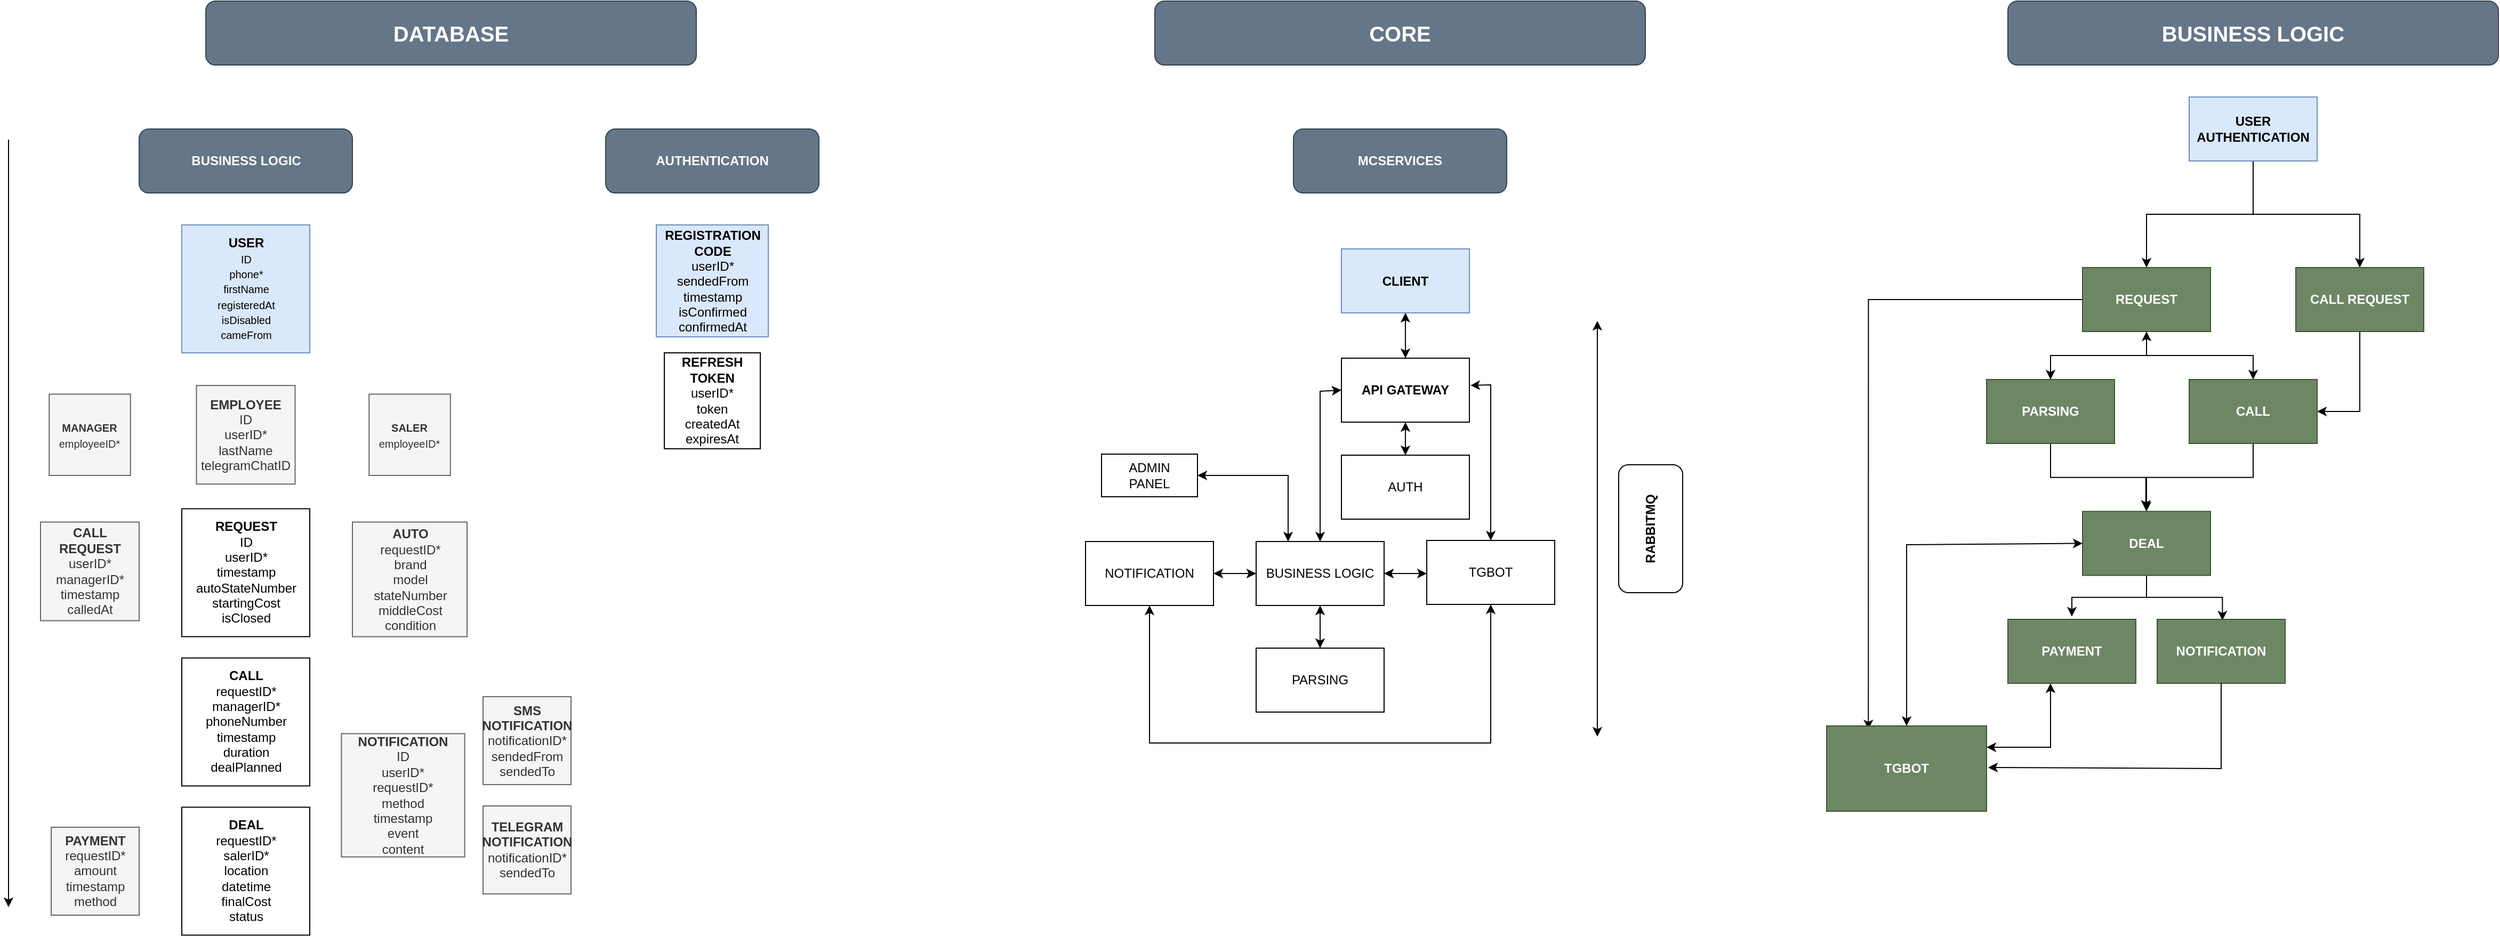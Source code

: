 <mxfile version="21.7.0" type="github">
  <diagram name="Страница — 1" id="nBrP1E0GAgVyJa1ZpKWH">
    <mxGraphModel dx="1304" dy="753" grid="1" gridSize="10" guides="1" tooltips="1" connect="1" arrows="1" fold="1" page="1" pageScale="1" pageWidth="3300" pageHeight="2339" background="none" math="0" shadow="0">
      <root>
        <mxCell id="0" />
        <mxCell id="1" parent="0" />
        <mxCell id="g8gEgHumIA5f0x8cdPXF-1" value="&lt;b&gt;USER&lt;/b&gt;&lt;br&gt;&lt;font style=&quot;font-size: 10px;&quot;&gt;ID&lt;br&gt;phone*&lt;br&gt;firstName&lt;br&gt;registeredAt&lt;br&gt;isDisabled&lt;br&gt;cameFrom&lt;br&gt;&lt;/font&gt;" style="whiteSpace=wrap;html=1;aspect=fixed;fillColor=#dae8fc;strokeColor=#6c8ebf;" parent="1" vertex="1">
          <mxGeometry x="367.5" y="250" width="120" height="120" as="geometry" />
        </mxCell>
        <mxCell id="g8gEgHumIA5f0x8cdPXF-9" value="&lt;b&gt;AUTO&lt;/b&gt;&lt;br&gt;requestID*&lt;br&gt;brand&lt;br&gt;model&lt;br&gt;stateNumber&lt;br&gt;middleCost&lt;br&gt;condition" style="whiteSpace=wrap;html=1;aspect=fixed;fillColor=#f5f5f5;fontColor=#333333;strokeColor=#666666;" parent="1" vertex="1">
          <mxGeometry x="527.5" y="528.75" width="107.5" height="107.5" as="geometry" />
        </mxCell>
        <mxCell id="g8gEgHumIA5f0x8cdPXF-10" value="&lt;b&gt;REQUEST&lt;br&gt;&lt;/b&gt;ID&lt;br&gt;userID*&lt;br&gt;timestamp&lt;br&gt;autoStateNumber&lt;br&gt;startingCost&lt;br&gt;isClosed" style="whiteSpace=wrap;html=1;aspect=fixed;container=1;" parent="1" vertex="1">
          <mxGeometry x="367.5" y="516.25" width="120" height="120" as="geometry">
            <mxRectangle x="202.5" y="360" width="130" height="110" as="alternateBounds" />
          </mxGeometry>
        </mxCell>
        <mxCell id="g8gEgHumIA5f0x8cdPXF-17" value="&lt;b&gt;CALL&lt;br&gt;&lt;/b&gt;requestID*&lt;br&gt;managerID*&lt;br&gt;phoneNumber&lt;br&gt;timestamp&lt;br&gt;duration&lt;br&gt;dealPlanned" style="whiteSpace=wrap;html=1;aspect=fixed;" parent="1" vertex="1">
          <mxGeometry x="367.5" y="656.25" width="120" height="120" as="geometry" />
        </mxCell>
        <mxCell id="g8gEgHumIA5f0x8cdPXF-20" value="&lt;b&gt;DEAL&lt;/b&gt;&lt;br&gt;requestID*&lt;br&gt;salerID*&lt;br&gt;location&lt;br&gt;datetime&lt;br&gt;finalCost&lt;br&gt;status" style="whiteSpace=wrap;html=1;aspect=fixed;" parent="1" vertex="1">
          <mxGeometry x="367.5" y="796.25" width="120" height="120" as="geometry" />
        </mxCell>
        <mxCell id="g8gEgHumIA5f0x8cdPXF-23" value="&lt;font style=&quot;font-size: 10px;&quot;&gt;&lt;b&gt;MANAGER&lt;br&gt;&lt;/b&gt;employeeID*&lt;br&gt;&lt;/font&gt;" style="whiteSpace=wrap;html=1;aspect=fixed;fillColor=#f5f5f5;strokeColor=#666666;fontColor=#333333;" parent="1" vertex="1">
          <mxGeometry x="243.13" y="408.75" width="76.25" height="76.25" as="geometry" />
        </mxCell>
        <mxCell id="g8gEgHumIA5f0x8cdPXF-24" value="&lt;font style=&quot;font-size: 10px;&quot;&gt;&lt;b&gt;SALER&lt;br&gt;&lt;/b&gt;employeeID*&lt;br&gt;&lt;/font&gt;" style="whiteSpace=wrap;html=1;aspect=fixed;fillColor=#f5f5f5;strokeColor=#666666;fontColor=#333333;" parent="1" vertex="1">
          <mxGeometry x="543.13" y="408.76" width="76.25" height="76.25" as="geometry" />
        </mxCell>
        <mxCell id="g8gEgHumIA5f0x8cdPXF-29" value="&lt;b&gt;PAYMENT&lt;br&gt;&lt;/b&gt;requestID*&lt;br&gt;amount&lt;br&gt;timestamp&lt;br&gt;method" style="whiteSpace=wrap;html=1;aspect=fixed;fillColor=#f5f5f5;fontColor=#333333;strokeColor=#666666;" parent="1" vertex="1">
          <mxGeometry x="245" y="815" width="82.5" height="82.5" as="geometry" />
        </mxCell>
        <mxCell id="g8gEgHumIA5f0x8cdPXF-31" value="BUSINESS LOGIC" style="rounded=1;whiteSpace=wrap;html=1;fillColor=#647687;strokeColor=#314354;fontColor=#ffffff;fontStyle=1" parent="1" vertex="1">
          <mxGeometry x="327.5" y="160" width="200" height="60" as="geometry" />
        </mxCell>
        <mxCell id="g8gEgHumIA5f0x8cdPXF-35" value="" style="endArrow=classic;html=1;rounded=0;" parent="1" edge="1">
          <mxGeometry width="50" height="50" relative="1" as="geometry">
            <mxPoint x="205" y="170" as="sourcePoint" />
            <mxPoint x="205" y="890" as="targetPoint" />
          </mxGeometry>
        </mxCell>
        <mxCell id="g8gEgHumIA5f0x8cdPXF-49" value="&lt;b&gt;REGISTRATION&lt;/b&gt;&lt;br&gt;&lt;b&gt;CODE&lt;/b&gt;&lt;br&gt;userID*&lt;br&gt;sendedFrom&lt;br&gt;timestamp&lt;br&gt;isConfirmed&lt;br&gt;confirmedAt" style="whiteSpace=wrap;html=1;aspect=fixed;fillColor=#dae8fc;strokeColor=#6c8ebf;" parent="1" vertex="1">
          <mxGeometry x="812.5" y="250" width="105" height="105" as="geometry" />
        </mxCell>
        <mxCell id="g8gEgHumIA5f0x8cdPXF-50" value="&lt;b&gt;REFRESH&lt;/b&gt;&lt;br&gt;&lt;b&gt;TOKEN&lt;/b&gt;&lt;br&gt;userID*&lt;br&gt;token&lt;br&gt;createdAt&lt;br&gt;expiresAt" style="whiteSpace=wrap;html=1;aspect=fixed;" parent="1" vertex="1">
          <mxGeometry x="820" y="370" width="90" height="90" as="geometry" />
        </mxCell>
        <mxCell id="g8gEgHumIA5f0x8cdPXF-51" value="AUTHENTICATION" style="rounded=1;whiteSpace=wrap;html=1;fillColor=#647687;strokeColor=#314354;fontColor=#ffffff;fontStyle=1" parent="1" vertex="1">
          <mxGeometry x="765" y="160" width="200" height="60" as="geometry" />
        </mxCell>
        <mxCell id="g8gEgHumIA5f0x8cdPXF-53" value="&lt;b&gt;CALL&lt;/b&gt;&lt;br&gt;&lt;b&gt;REQUEST&lt;br&gt;&lt;/b&gt;userID*&lt;br&gt;managerID*&lt;br&gt;timestamp&lt;br&gt;calledAt" style="whiteSpace=wrap;html=1;aspect=fixed;fillColor=#f5f5f5;fontColor=#333333;strokeColor=#666666;" parent="1" vertex="1">
          <mxGeometry x="235" y="528.75" width="92.5" height="92.5" as="geometry" />
        </mxCell>
        <mxCell id="2" value="MCSERVICES" style="rounded=1;whiteSpace=wrap;html=1;fillColor=#647687;strokeColor=#314354;fontColor=#ffffff;fontStyle=1" parent="1" vertex="1">
          <mxGeometry x="1410" y="160" width="200" height="60" as="geometry" />
        </mxCell>
        <mxCell id="4" value="BUSINESS LOGIC" style="rounded=0;whiteSpace=wrap;html=1;" parent="1" vertex="1">
          <mxGeometry x="1375" y="547" width="120" height="60" as="geometry" />
        </mxCell>
        <mxCell id="5" value="PARSING" style="rounded=0;whiteSpace=wrap;html=1;" parent="1" vertex="1">
          <mxGeometry x="1375" y="647" width="120" height="60" as="geometry" />
        </mxCell>
        <mxCell id="6" value="TGBOT" style="rounded=0;whiteSpace=wrap;html=1;" parent="1" vertex="1">
          <mxGeometry x="1535" y="546" width="120" height="60" as="geometry" />
        </mxCell>
        <mxCell id="7" value="API GATEWAY" style="rounded=0;whiteSpace=wrap;html=1;fontStyle=1" parent="1" vertex="1">
          <mxGeometry x="1455" y="375" width="120" height="60" as="geometry" />
        </mxCell>
        <mxCell id="17" value="" style="endArrow=classic;startArrow=classic;html=1;rounded=0;entryX=0.5;entryY=0;entryDx=0;entryDy=0;exitX=1.008;exitY=0.426;exitDx=0;exitDy=0;exitPerimeter=0;" parent="1" source="7" target="6" edge="1">
          <mxGeometry width="50" height="50" relative="1" as="geometry">
            <mxPoint x="1515" y="476" as="sourcePoint" />
            <mxPoint x="1565" y="536" as="targetPoint" />
            <Array as="points">
              <mxPoint x="1595" y="400" />
            </Array>
          </mxGeometry>
        </mxCell>
        <mxCell id="18" value="" style="endArrow=classic;startArrow=classic;html=1;rounded=0;exitX=0.5;exitY=0;exitDx=0;exitDy=0;entryX=0;entryY=0.5;entryDx=0;entryDy=0;" parent="1" source="4" target="7" edge="1">
          <mxGeometry width="50" height="50" relative="1" as="geometry">
            <mxPoint x="1455" y="556" as="sourcePoint" />
            <mxPoint x="1515" y="476" as="targetPoint" />
            <Array as="points">
              <mxPoint x="1435" y="406" />
            </Array>
          </mxGeometry>
        </mxCell>
        <mxCell id="19" value="" style="endArrow=classic;startArrow=classic;html=1;rounded=0;entryX=0.5;entryY=1;entryDx=0;entryDy=0;exitX=0.5;exitY=0;exitDx=0;exitDy=0;" parent="1" source="5" target="4" edge="1">
          <mxGeometry width="50" height="50" relative="1" as="geometry">
            <mxPoint x="1425" y="677" as="sourcePoint" />
            <mxPoint x="1475" y="627" as="targetPoint" />
          </mxGeometry>
        </mxCell>
        <mxCell id="20" value="" style="endArrow=classic;startArrow=classic;html=1;rounded=0;exitX=1;exitY=0.5;exitDx=0;exitDy=0;" parent="1" source="4" edge="1">
          <mxGeometry width="50" height="50" relative="1" as="geometry">
            <mxPoint x="1525" y="627" as="sourcePoint" />
            <mxPoint x="1535" y="577" as="targetPoint" />
          </mxGeometry>
        </mxCell>
        <mxCell id="oQNfvQY3aFG_e4Oa21x_-20" value="AUTH" style="rounded=0;whiteSpace=wrap;html=1;" parent="1" vertex="1">
          <mxGeometry x="1455" y="466" width="120" height="60" as="geometry" />
        </mxCell>
        <mxCell id="oQNfvQY3aFG_e4Oa21x_-21" value="" style="endArrow=classic;startArrow=classic;html=1;rounded=0;entryX=0.5;entryY=1;entryDx=0;entryDy=0;exitX=0.5;exitY=0;exitDx=0;exitDy=0;" parent="1" source="oQNfvQY3aFG_e4Oa21x_-20" target="7" edge="1">
          <mxGeometry width="50" height="50" relative="1" as="geometry">
            <mxPoint x="1345" y="526" as="sourcePoint" />
            <mxPoint x="1395" y="476" as="targetPoint" />
          </mxGeometry>
        </mxCell>
        <mxCell id="oQNfvQY3aFG_e4Oa21x_-23" value="" style="endArrow=classic;startArrow=classic;html=1;rounded=0;" parent="1" edge="1">
          <mxGeometry width="50" height="50" relative="1" as="geometry">
            <mxPoint x="1695" y="730" as="sourcePoint" />
            <mxPoint x="1695" y="340" as="targetPoint" />
          </mxGeometry>
        </mxCell>
        <mxCell id="oQNfvQY3aFG_e4Oa21x_-24" value="RABBITMQ" style="rounded=1;whiteSpace=wrap;html=1;rotation=-90;fontStyle=1" parent="1" vertex="1">
          <mxGeometry x="1685" y="505" width="120" height="60" as="geometry" />
        </mxCell>
        <mxCell id="oQNfvQY3aFG_e4Oa21x_-30" value="NOTIFICATION" style="rounded=0;whiteSpace=wrap;html=1;" parent="1" vertex="1">
          <mxGeometry x="1215" y="547" width="120" height="60" as="geometry" />
        </mxCell>
        <mxCell id="oQNfvQY3aFG_e4Oa21x_-31" value="" style="endArrow=classic;startArrow=classic;html=1;rounded=0;entryX=0;entryY=0.5;entryDx=0;entryDy=0;exitX=1;exitY=0.5;exitDx=0;exitDy=0;" parent="1" source="oQNfvQY3aFG_e4Oa21x_-30" target="4" edge="1">
          <mxGeometry width="50" height="50" relative="1" as="geometry">
            <mxPoint x="1345" y="556" as="sourcePoint" />
            <mxPoint x="1435" y="556" as="targetPoint" />
          </mxGeometry>
        </mxCell>
        <mxCell id="oQNfvQY3aFG_e4Oa21x_-32" value="" style="endArrow=classic;startArrow=classic;html=1;rounded=0;entryX=0.5;entryY=1;entryDx=0;entryDy=0;exitX=0.5;exitY=1;exitDx=0;exitDy=0;" parent="1" source="oQNfvQY3aFG_e4Oa21x_-30" target="6" edge="1">
          <mxGeometry width="50" height="50" relative="1" as="geometry">
            <mxPoint x="1255" y="785" as="sourcePoint" />
            <mxPoint x="1465" y="735" as="targetPoint" />
            <Array as="points">
              <mxPoint x="1275" y="736" />
              <mxPoint x="1435" y="736" />
              <mxPoint x="1595" y="736" />
            </Array>
          </mxGeometry>
        </mxCell>
        <mxCell id="oQNfvQY3aFG_e4Oa21x_-36" value="&lt;b&gt;NOTIFICATION&lt;/b&gt;&lt;br&gt;ID&lt;br&gt;userID*&lt;br&gt;requestID*&lt;br&gt;method&lt;br&gt;timestamp&lt;br&gt;event&lt;br&gt;content" style="whiteSpace=wrap;html=1;aspect=fixed;fillColor=#f5f5f5;fontColor=#333333;strokeColor=#666666;direction=south;" parent="1" vertex="1">
          <mxGeometry x="517.19" y="727.25" width="115.62" height="115.62" as="geometry" />
        </mxCell>
        <mxCell id="oQNfvQY3aFG_e4Oa21x_-37" value="&lt;b&gt;SMS&lt;br&gt;NOTIFICATION&lt;br&gt;&lt;/b&gt;notificationID*&lt;br&gt;sendedFrom&lt;br&gt;sendedTo" style="whiteSpace=wrap;html=1;aspect=fixed;fillColor=#f5f5f5;fontColor=#333333;strokeColor=#666666;" parent="1" vertex="1">
          <mxGeometry x="650" y="692.56" width="82.5" height="82.5" as="geometry" />
        </mxCell>
        <mxCell id="oQNfvQY3aFG_e4Oa21x_-39" value="&lt;b&gt;TELEGRAM&lt;br&gt;NOTIFICATION&lt;/b&gt;&lt;br&gt;notificationID*&lt;br&gt;sendedTo" style="whiteSpace=wrap;html=1;aspect=fixed;fillColor=#f5f5f5;fontColor=#333333;strokeColor=#666666;" parent="1" vertex="1">
          <mxGeometry x="650" y="795.06" width="82.5" height="82.5" as="geometry" />
        </mxCell>
        <mxCell id="oQNfvQY3aFG_e4Oa21x_-40" value="DATABASE" style="rounded=1;whiteSpace=wrap;html=1;fontSize=20;fillColor=#647687;fontColor=#ffffff;strokeColor=#314354;fontStyle=1" parent="1" vertex="1">
          <mxGeometry x="390" y="40" width="460" height="60" as="geometry" />
        </mxCell>
        <mxCell id="oQNfvQY3aFG_e4Oa21x_-44" value="CORE" style="rounded=1;whiteSpace=wrap;html=1;fontSize=20;fillColor=#647687;fontColor=#ffffff;strokeColor=#314354;fontStyle=1" parent="1" vertex="1">
          <mxGeometry x="1280" y="40" width="460" height="60" as="geometry" />
        </mxCell>
        <mxCell id="oQNfvQY3aFG_e4Oa21x_-45" value="BUSINESS LOGIC" style="rounded=1;whiteSpace=wrap;html=1;fontSize=20;fillColor=#647687;fontColor=#ffffff;strokeColor=#314354;fontStyle=1" parent="1" vertex="1">
          <mxGeometry x="2080" y="40" width="460" height="60" as="geometry" />
        </mxCell>
        <mxCell id="oQNfvQY3aFG_e4Oa21x_-53" style="edgeStyle=orthogonalEdgeStyle;rounded=0;orthogonalLoop=1;jettySize=auto;html=1;entryX=0.5;entryY=0;entryDx=0;entryDy=0;" parent="1" source="oQNfvQY3aFG_e4Oa21x_-47" target="oQNfvQY3aFG_e4Oa21x_-49" edge="1">
          <mxGeometry relative="1" as="geometry" />
        </mxCell>
        <mxCell id="oQNfvQY3aFG_e4Oa21x_-58" style="edgeStyle=orthogonalEdgeStyle;rounded=0;orthogonalLoop=1;jettySize=auto;html=1;" parent="1" source="oQNfvQY3aFG_e4Oa21x_-47" target="oQNfvQY3aFG_e4Oa21x_-57" edge="1">
          <mxGeometry relative="1" as="geometry" />
        </mxCell>
        <mxCell id="oQNfvQY3aFG_e4Oa21x_-47" value="USER AUTHENTICATION" style="rounded=0;whiteSpace=wrap;html=1;fillColor=#dae8fc;strokeColor=#6c8ebf;fontStyle=1" parent="1" vertex="1">
          <mxGeometry x="2250" y="130" width="120" height="60" as="geometry" />
        </mxCell>
        <mxCell id="oQNfvQY3aFG_e4Oa21x_-63" style="edgeStyle=orthogonalEdgeStyle;rounded=0;orthogonalLoop=1;jettySize=auto;html=1;entryX=0.5;entryY=0;entryDx=0;entryDy=0;" parent="1" source="oQNfvQY3aFG_e4Oa21x_-49" target="oQNfvQY3aFG_e4Oa21x_-62" edge="1">
          <mxGeometry relative="1" as="geometry" />
        </mxCell>
        <mxCell id="oQNfvQY3aFG_e4Oa21x_-73" style="edgeStyle=orthogonalEdgeStyle;rounded=0;orthogonalLoop=1;jettySize=auto;html=1;" parent="1" source="oQNfvQY3aFG_e4Oa21x_-49" target="oQNfvQY3aFG_e4Oa21x_-66" edge="1">
          <mxGeometry relative="1" as="geometry" />
        </mxCell>
        <mxCell id="oQNfvQY3aFG_e4Oa21x_-113" style="edgeStyle=orthogonalEdgeStyle;rounded=0;orthogonalLoop=1;jettySize=auto;html=1;entryX=0.261;entryY=0.04;entryDx=0;entryDy=0;entryPerimeter=0;" parent="1" source="oQNfvQY3aFG_e4Oa21x_-49" target="oQNfvQY3aFG_e4Oa21x_-91" edge="1">
          <mxGeometry relative="1" as="geometry" />
        </mxCell>
        <mxCell id="oQNfvQY3aFG_e4Oa21x_-49" value="REQUEST" style="rounded=0;whiteSpace=wrap;html=1;fillColor=#6d8764;fontColor=#ffffff;strokeColor=#3A5431;fontStyle=1" parent="1" vertex="1">
          <mxGeometry x="2150" y="290" width="120" height="60" as="geometry" />
        </mxCell>
        <mxCell id="oQNfvQY3aFG_e4Oa21x_-75" style="edgeStyle=orthogonalEdgeStyle;rounded=0;orthogonalLoop=1;jettySize=auto;html=1;entryX=1;entryY=0.5;entryDx=0;entryDy=0;" parent="1" source="oQNfvQY3aFG_e4Oa21x_-57" target="oQNfvQY3aFG_e4Oa21x_-66" edge="1">
          <mxGeometry relative="1" as="geometry" />
        </mxCell>
        <mxCell id="oQNfvQY3aFG_e4Oa21x_-57" value="CALL REQUEST" style="rounded=0;whiteSpace=wrap;html=1;fillColor=#6d8764;fontColor=#ffffff;strokeColor=#3A5431;fontStyle=1" parent="1" vertex="1">
          <mxGeometry x="2350" y="290" width="120" height="60" as="geometry" />
        </mxCell>
        <mxCell id="oQNfvQY3aFG_e4Oa21x_-74" style="edgeStyle=orthogonalEdgeStyle;rounded=0;orthogonalLoop=1;jettySize=auto;html=1;entryX=0.5;entryY=1;entryDx=0;entryDy=0;" parent="1" source="oQNfvQY3aFG_e4Oa21x_-62" target="oQNfvQY3aFG_e4Oa21x_-49" edge="1">
          <mxGeometry relative="1" as="geometry" />
        </mxCell>
        <mxCell id="oQNfvQY3aFG_e4Oa21x_-77" style="edgeStyle=orthogonalEdgeStyle;rounded=0;orthogonalLoop=1;jettySize=auto;html=1;" parent="1" source="oQNfvQY3aFG_e4Oa21x_-62" target="oQNfvQY3aFG_e4Oa21x_-76" edge="1">
          <mxGeometry relative="1" as="geometry" />
        </mxCell>
        <mxCell id="oQNfvQY3aFG_e4Oa21x_-62" value="PARSING" style="rounded=0;whiteSpace=wrap;html=1;fillColor=#6d8764;fontColor=#ffffff;strokeColor=#3A5431;fontStyle=1" parent="1" vertex="1">
          <mxGeometry x="2060" y="395" width="120" height="60" as="geometry" />
        </mxCell>
        <mxCell id="oQNfvQY3aFG_e4Oa21x_-78" style="edgeStyle=orthogonalEdgeStyle;rounded=0;orthogonalLoop=1;jettySize=auto;html=1;entryX=0.495;entryY=-0.025;entryDx=0;entryDy=0;entryPerimeter=0;" parent="1" source="oQNfvQY3aFG_e4Oa21x_-66" target="oQNfvQY3aFG_e4Oa21x_-76" edge="1">
          <mxGeometry relative="1" as="geometry" />
        </mxCell>
        <mxCell id="oQNfvQY3aFG_e4Oa21x_-66" value="CALL" style="rounded=0;whiteSpace=wrap;html=1;fillColor=#6d8764;fontColor=#ffffff;strokeColor=#3A5431;fontStyle=1" parent="1" vertex="1">
          <mxGeometry x="2250" y="395" width="120" height="60" as="geometry" />
        </mxCell>
        <mxCell id="oQNfvQY3aFG_e4Oa21x_-88" style="edgeStyle=orthogonalEdgeStyle;rounded=0;orthogonalLoop=1;jettySize=auto;html=1;entryX=0.51;entryY=0.017;entryDx=0;entryDy=0;entryPerimeter=0;" parent="1" source="oQNfvQY3aFG_e4Oa21x_-76" target="oQNfvQY3aFG_e4Oa21x_-85" edge="1">
          <mxGeometry relative="1" as="geometry" />
        </mxCell>
        <mxCell id="oQNfvQY3aFG_e4Oa21x_-89" style="edgeStyle=orthogonalEdgeStyle;rounded=0;orthogonalLoop=1;jettySize=auto;html=1;entryX=0.5;entryY=-0.043;entryDx=0;entryDy=0;entryPerimeter=0;" parent="1" source="oQNfvQY3aFG_e4Oa21x_-76" target="oQNfvQY3aFG_e4Oa21x_-84" edge="1">
          <mxGeometry relative="1" as="geometry" />
        </mxCell>
        <mxCell id="oQNfvQY3aFG_e4Oa21x_-76" value="DEAL" style="rounded=0;whiteSpace=wrap;html=1;fillColor=#6d8764;fontColor=#ffffff;strokeColor=#3A5431;fontStyle=1" parent="1" vertex="1">
          <mxGeometry x="2150" y="518.75" width="120" height="60" as="geometry" />
        </mxCell>
        <mxCell id="oQNfvQY3aFG_e4Oa21x_-84" value="PAYMENT" style="rounded=0;whiteSpace=wrap;html=1;fillColor=#6d8764;fontColor=#ffffff;strokeColor=#3A5431;fontStyle=1" parent="1" vertex="1">
          <mxGeometry x="2080" y="620" width="120" height="60" as="geometry" />
        </mxCell>
        <mxCell id="oQNfvQY3aFG_e4Oa21x_-85" value="NOTIFICATION" style="rounded=0;whiteSpace=wrap;html=1;fillColor=#6d8764;fontColor=#ffffff;strokeColor=#3A5431;fontStyle=1" parent="1" vertex="1">
          <mxGeometry x="2220" y="620" width="120" height="60" as="geometry" />
        </mxCell>
        <mxCell id="oQNfvQY3aFG_e4Oa21x_-91" value="TGBOT" style="rounded=0;whiteSpace=wrap;html=1;fillColor=#6d8764;fontColor=#ffffff;strokeColor=#3A5431;fontStyle=1" parent="1" vertex="1">
          <mxGeometry x="1910" y="720" width="150" height="80" as="geometry" />
        </mxCell>
        <mxCell id="oQNfvQY3aFG_e4Oa21x_-108" value="" style="endArrow=classic;html=1;rounded=0;exitX=0.5;exitY=1;exitDx=0;exitDy=0;entryX=1.01;entryY=0.487;entryDx=0;entryDy=0;entryPerimeter=0;" parent="1" source="oQNfvQY3aFG_e4Oa21x_-85" target="oQNfvQY3aFG_e4Oa21x_-91" edge="1">
          <mxGeometry width="50" height="50" relative="1" as="geometry">
            <mxPoint x="2240" y="770" as="sourcePoint" />
            <mxPoint x="2290" y="720" as="targetPoint" />
            <Array as="points">
              <mxPoint x="2280" y="760" />
            </Array>
          </mxGeometry>
        </mxCell>
        <mxCell id="oQNfvQY3aFG_e4Oa21x_-109" value="" style="endArrow=classic;startArrow=classic;html=1;rounded=0;entryX=0.333;entryY=1;entryDx=0;entryDy=0;entryPerimeter=0;exitX=1;exitY=0.25;exitDx=0;exitDy=0;" parent="1" source="oQNfvQY3aFG_e4Oa21x_-91" target="oQNfvQY3aFG_e4Oa21x_-84" edge="1">
          <mxGeometry width="50" height="50" relative="1" as="geometry">
            <mxPoint x="2120" y="750" as="sourcePoint" />
            <mxPoint x="2170" y="700" as="targetPoint" />
            <Array as="points">
              <mxPoint x="2120" y="740" />
            </Array>
          </mxGeometry>
        </mxCell>
        <mxCell id="oQNfvQY3aFG_e4Oa21x_-110" value="" style="endArrow=classic;startArrow=classic;html=1;rounded=0;entryX=0;entryY=0.5;entryDx=0;entryDy=0;exitX=0.5;exitY=0;exitDx=0;exitDy=0;" parent="1" source="oQNfvQY3aFG_e4Oa21x_-91" target="oQNfvQY3aFG_e4Oa21x_-76" edge="1">
          <mxGeometry width="50" height="50" relative="1" as="geometry">
            <mxPoint x="1980" y="630" as="sourcePoint" />
            <mxPoint x="2030" y="580" as="targetPoint" />
            <Array as="points">
              <mxPoint x="1985" y="550" />
            </Array>
          </mxGeometry>
        </mxCell>
        <mxCell id="oQNfvQY3aFG_e4Oa21x_-114" value="ADMIN&lt;br&gt;PANEL" style="rounded=0;whiteSpace=wrap;html=1;" parent="1" vertex="1">
          <mxGeometry x="1230" y="465" width="90" height="40" as="geometry" />
        </mxCell>
        <mxCell id="oQNfvQY3aFG_e4Oa21x_-116" value="" style="endArrow=classic;startArrow=classic;html=1;rounded=0;exitX=1;exitY=0.5;exitDx=0;exitDy=0;entryX=0.25;entryY=0;entryDx=0;entryDy=0;" parent="1" source="oQNfvQY3aFG_e4Oa21x_-114" target="4" edge="1">
          <mxGeometry width="50" height="50" relative="1" as="geometry">
            <mxPoint x="1355" y="535" as="sourcePoint" />
            <mxPoint x="1405" y="485" as="targetPoint" />
            <Array as="points">
              <mxPoint x="1405" y="485" />
            </Array>
          </mxGeometry>
        </mxCell>
        <mxCell id="oQNfvQY3aFG_e4Oa21x_-178" value="CLIENT" style="rounded=0;whiteSpace=wrap;html=1;fontStyle=1;fillColor=#dae8fc;strokeColor=#6c8ebf;" parent="1" vertex="1">
          <mxGeometry x="1455" y="272.5" width="120" height="60" as="geometry" />
        </mxCell>
        <mxCell id="oQNfvQY3aFG_e4Oa21x_-180" value="" style="endArrow=classic;startArrow=classic;html=1;rounded=0;exitX=0.5;exitY=1;exitDx=0;exitDy=0;entryX=0.5;entryY=0;entryDx=0;entryDy=0;" parent="1" source="oQNfvQY3aFG_e4Oa21x_-178" target="7" edge="1">
          <mxGeometry width="50" height="50" relative="1" as="geometry">
            <mxPoint x="1540" y="460" as="sourcePoint" />
            <mxPoint x="1590" y="410" as="targetPoint" />
          </mxGeometry>
        </mxCell>
        <mxCell id="oQNfvQY3aFG_e4Oa21x_-181" value="&lt;b&gt;EMPLOYEE&lt;/b&gt;&lt;br&gt;ID&lt;br&gt;userID*&lt;br&gt;lastName&lt;br&gt;telegramChatID" style="whiteSpace=wrap;html=1;aspect=fixed;fillColor=#f5f5f5;fontColor=#333333;strokeColor=#666666;" parent="1" vertex="1">
          <mxGeometry x="381.25" y="400.63" width="92.5" height="92.5" as="geometry" />
        </mxCell>
      </root>
    </mxGraphModel>
  </diagram>
</mxfile>
